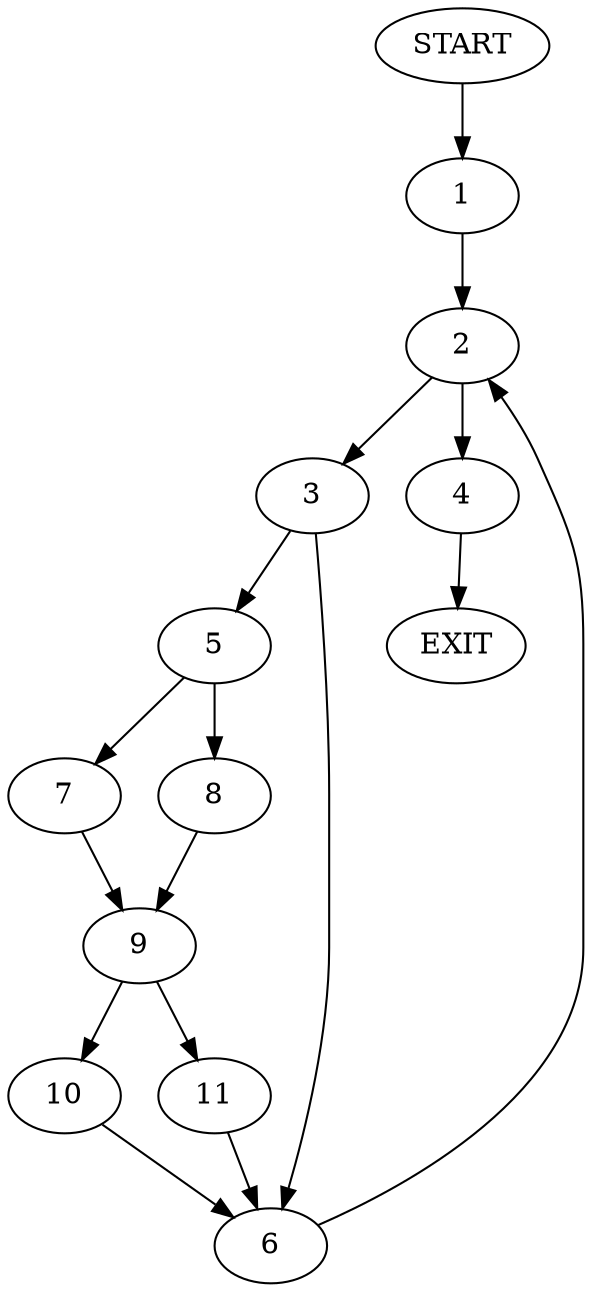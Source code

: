 digraph {
0 [label="START"];
1;
2;
3;
4;
5;
6;
7;
8;
9;
10;
11;
12 [label="EXIT"];
0 -> 1;
1 -> 2;
2 -> 3;
2 -> 4;
4 -> 12;
3 -> 5;
3 -> 6;
6 -> 2;
5 -> 7;
5 -> 8;
8 -> 9;
7 -> 9;
9 -> 10;
9 -> 11;
10 -> 6;
11 -> 6;
}